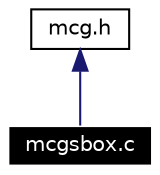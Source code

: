 digraph G
{
  edge [fontname="Helvetica",fontsize=10,labelfontname="Helvetica",labelfontsize=10];
  node [fontname="Helvetica",fontsize=10,shape=record];
  Node298 [label="mcgsbox.c",height=0.2,width=0.4,color="white", fillcolor="black", style="filled" fontcolor="white"];
  Node299 -> Node298 [dir=back,color="midnightblue",fontsize=10,style="solid",fontname="Helvetica"];
  Node299 [label="mcg.h",height=0.2,width=0.4,color="black",URL="$mcg_8h.html"];
}
